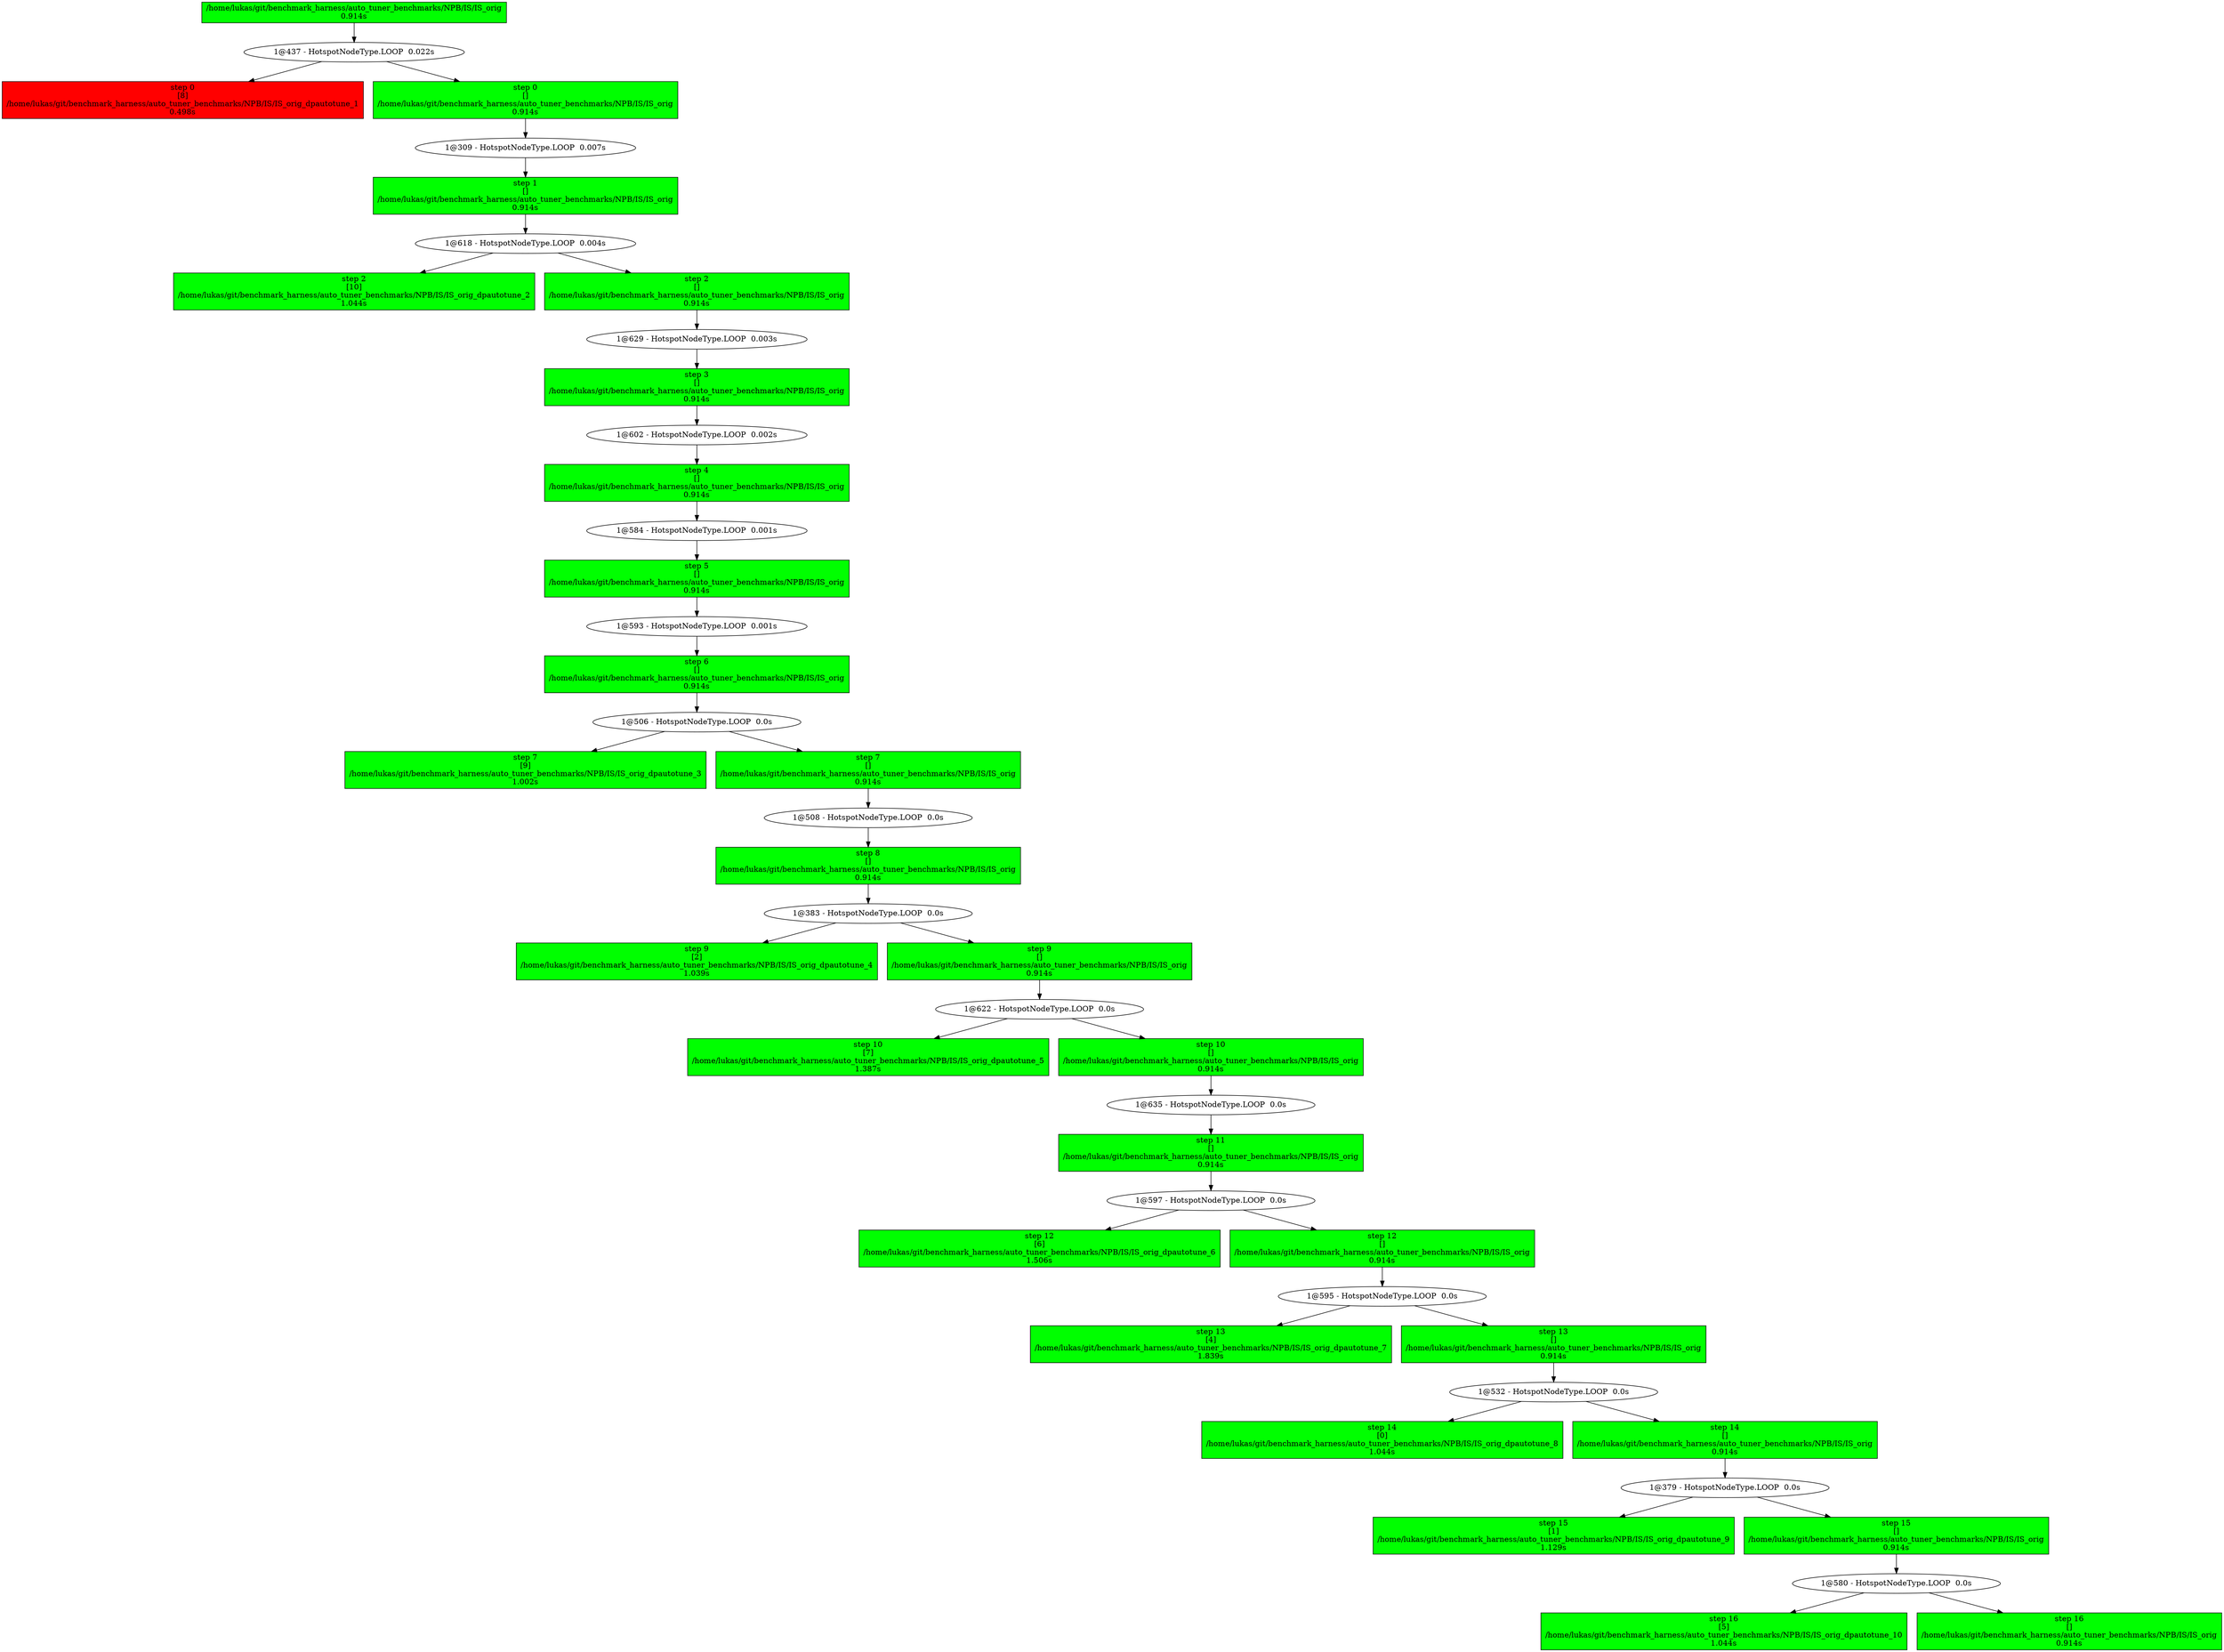 strict digraph  {
"/home/lukas/git/benchmark_harness/auto_tuner_benchmarks/NPB/IS/IS_orig\n0.914s" [color=black, fillcolor=green, style=filled, shape=box];
"1@437 - HotspotNodeType.LOOP  0.022s" [color=black, fillcolor=white, style=filled];
"step 0\n[8]\n/home/lukas/git/benchmark_harness/auto_tuner_benchmarks/NPB/IS/IS_orig_dpautotune_1\n0.498s" [color=black, fillcolor=red, shape=box, style=filled];
"step 0\n[]\n/home/lukas/git/benchmark_harness/auto_tuner_benchmarks/NPB/IS/IS_orig\n0.914s" [color=black, fillcolor=green, shape=box, style=filled];
"1@309 - HotspotNodeType.LOOP  0.007s" [color=black, fillcolor=white, style=filled];
"step 1\n[]\n/home/lukas/git/benchmark_harness/auto_tuner_benchmarks/NPB/IS/IS_orig\n0.914s" [color=black, fillcolor=green, shape=box, style=filled];
"1@618 - HotspotNodeType.LOOP  0.004s" [color=black, fillcolor=white, style=filled];
"step 2\n[10]\n/home/lukas/git/benchmark_harness/auto_tuner_benchmarks/NPB/IS/IS_orig_dpautotune_2\n1.044s" [color=black, fillcolor=green, shape=box, style=filled];
"step 2\n[]\n/home/lukas/git/benchmark_harness/auto_tuner_benchmarks/NPB/IS/IS_orig\n0.914s" [color=black, fillcolor=green, shape=box, style=filled];
"1@629 - HotspotNodeType.LOOP  0.003s" [color=black, fillcolor=white, style=filled];
"step 3\n[]\n/home/lukas/git/benchmark_harness/auto_tuner_benchmarks/NPB/IS/IS_orig\n0.914s" [color=black, fillcolor=green, shape=box, style=filled];
"1@602 - HotspotNodeType.LOOP  0.002s" [color=black, fillcolor=white, style=filled];
"step 4\n[]\n/home/lukas/git/benchmark_harness/auto_tuner_benchmarks/NPB/IS/IS_orig\n0.914s" [color=black, fillcolor=green, shape=box, style=filled];
"1@584 - HotspotNodeType.LOOP  0.001s" [color=black, fillcolor=white, style=filled];
"step 5\n[]\n/home/lukas/git/benchmark_harness/auto_tuner_benchmarks/NPB/IS/IS_orig\n0.914s" [color=black, fillcolor=green, shape=box, style=filled];
"1@593 - HotspotNodeType.LOOP  0.001s" [color=black, fillcolor=white, style=filled];
"step 6\n[]\n/home/lukas/git/benchmark_harness/auto_tuner_benchmarks/NPB/IS/IS_orig\n0.914s" [color=black, fillcolor=green, shape=box, style=filled];
"1@506 - HotspotNodeType.LOOP  0.0s" [color=black, fillcolor=white, style=filled];
"step 7\n[9]\n/home/lukas/git/benchmark_harness/auto_tuner_benchmarks/NPB/IS/IS_orig_dpautotune_3\n1.002s" [color=black, fillcolor=green, shape=box, style=filled];
"step 7\n[]\n/home/lukas/git/benchmark_harness/auto_tuner_benchmarks/NPB/IS/IS_orig\n0.914s" [color=black, fillcolor=green, shape=box, style=filled];
"1@508 - HotspotNodeType.LOOP  0.0s" [color=black, fillcolor=white, style=filled];
"step 8\n[]\n/home/lukas/git/benchmark_harness/auto_tuner_benchmarks/NPB/IS/IS_orig\n0.914s" [color=black, fillcolor=green, shape=box, style=filled];
"1@383 - HotspotNodeType.LOOP  0.0s" [color=black, fillcolor=white, style=filled];
"step 9\n[2]\n/home/lukas/git/benchmark_harness/auto_tuner_benchmarks/NPB/IS/IS_orig_dpautotune_4\n1.039s" [color=black, fillcolor=green, shape=box, style=filled];
"step 9\n[]\n/home/lukas/git/benchmark_harness/auto_tuner_benchmarks/NPB/IS/IS_orig\n0.914s" [color=black, fillcolor=green, shape=box, style=filled];
"1@622 - HotspotNodeType.LOOP  0.0s" [color=black, fillcolor=white, style=filled];
"step 10\n[7]\n/home/lukas/git/benchmark_harness/auto_tuner_benchmarks/NPB/IS/IS_orig_dpautotune_5\n1.387s" [color=black, fillcolor=green, shape=box, style=filled];
"step 10\n[]\n/home/lukas/git/benchmark_harness/auto_tuner_benchmarks/NPB/IS/IS_orig\n0.914s" [color=black, fillcolor=green, shape=box, style=filled];
"1@635 - HotspotNodeType.LOOP  0.0s" [color=black, fillcolor=white, style=filled];
"step 11\n[]\n/home/lukas/git/benchmark_harness/auto_tuner_benchmarks/NPB/IS/IS_orig\n0.914s" [color=black, fillcolor=green, shape=box, style=filled];
"1@597 - HotspotNodeType.LOOP  0.0s" [color=black, fillcolor=white, style=filled];
"step 12\n[6]\n/home/lukas/git/benchmark_harness/auto_tuner_benchmarks/NPB/IS/IS_orig_dpautotune_6\n1.506s" [color=black, fillcolor=green, shape=box, style=filled];
"step 12\n[]\n/home/lukas/git/benchmark_harness/auto_tuner_benchmarks/NPB/IS/IS_orig\n0.914s" [color=black, fillcolor=green, shape=box, style=filled];
"1@595 - HotspotNodeType.LOOP  0.0s" [color=black, fillcolor=white, style=filled];
"step 13\n[4]\n/home/lukas/git/benchmark_harness/auto_tuner_benchmarks/NPB/IS/IS_orig_dpautotune_7\n1.839s" [color=black, fillcolor=green, shape=box, style=filled];
"step 13\n[]\n/home/lukas/git/benchmark_harness/auto_tuner_benchmarks/NPB/IS/IS_orig\n0.914s" [color=black, fillcolor=green, shape=box, style=filled];
"1@532 - HotspotNodeType.LOOP  0.0s" [color=black, fillcolor=white, style=filled];
"step 14\n[0]\n/home/lukas/git/benchmark_harness/auto_tuner_benchmarks/NPB/IS/IS_orig_dpautotune_8\n1.044s" [color=black, fillcolor=green, shape=box, style=filled];
"step 14\n[]\n/home/lukas/git/benchmark_harness/auto_tuner_benchmarks/NPB/IS/IS_orig\n0.914s" [color=black, fillcolor=green, shape=box, style=filled];
"1@379 - HotspotNodeType.LOOP  0.0s" [color=black, fillcolor=white, style=filled];
"step 15\n[1]\n/home/lukas/git/benchmark_harness/auto_tuner_benchmarks/NPB/IS/IS_orig_dpautotune_9\n1.129s" [color=black, fillcolor=green, shape=box, style=filled];
"step 15\n[]\n/home/lukas/git/benchmark_harness/auto_tuner_benchmarks/NPB/IS/IS_orig\n0.914s" [color=black, fillcolor=green, shape=box, style=filled];
"1@580 - HotspotNodeType.LOOP  0.0s" [color=black, fillcolor=white, style=filled];
"step 16\n[5]\n/home/lukas/git/benchmark_harness/auto_tuner_benchmarks/NPB/IS/IS_orig_dpautotune_10\n1.044s" [color=black, fillcolor=green, shape=box, style=filled];
"step 16\n[]\n/home/lukas/git/benchmark_harness/auto_tuner_benchmarks/NPB/IS/IS_orig\n0.914s" [color=black, fillcolor=green, shape=box, style=filled];
"/home/lukas/git/benchmark_harness/auto_tuner_benchmarks/NPB/IS/IS_orig\n0.914s" -> "1@437 - HotspotNodeType.LOOP  0.022s";
"1@437 - HotspotNodeType.LOOP  0.022s" -> "step 0\n[8]\n/home/lukas/git/benchmark_harness/auto_tuner_benchmarks/NPB/IS/IS_orig_dpautotune_1\n0.498s";
"1@437 - HotspotNodeType.LOOP  0.022s" -> "step 0\n[]\n/home/lukas/git/benchmark_harness/auto_tuner_benchmarks/NPB/IS/IS_orig\n0.914s";
"step 0\n[]\n/home/lukas/git/benchmark_harness/auto_tuner_benchmarks/NPB/IS/IS_orig\n0.914s" -> "1@309 - HotspotNodeType.LOOP  0.007s";
"1@309 - HotspotNodeType.LOOP  0.007s" -> "step 1\n[]\n/home/lukas/git/benchmark_harness/auto_tuner_benchmarks/NPB/IS/IS_orig\n0.914s";
"step 1\n[]\n/home/lukas/git/benchmark_harness/auto_tuner_benchmarks/NPB/IS/IS_orig\n0.914s" -> "1@618 - HotspotNodeType.LOOP  0.004s";
"1@618 - HotspotNodeType.LOOP  0.004s" -> "step 2\n[10]\n/home/lukas/git/benchmark_harness/auto_tuner_benchmarks/NPB/IS/IS_orig_dpautotune_2\n1.044s";
"1@618 - HotspotNodeType.LOOP  0.004s" -> "step 2\n[]\n/home/lukas/git/benchmark_harness/auto_tuner_benchmarks/NPB/IS/IS_orig\n0.914s";
"step 2\n[]\n/home/lukas/git/benchmark_harness/auto_tuner_benchmarks/NPB/IS/IS_orig\n0.914s" -> "1@629 - HotspotNodeType.LOOP  0.003s";
"1@629 - HotspotNodeType.LOOP  0.003s" -> "step 3\n[]\n/home/lukas/git/benchmark_harness/auto_tuner_benchmarks/NPB/IS/IS_orig\n0.914s";
"step 3\n[]\n/home/lukas/git/benchmark_harness/auto_tuner_benchmarks/NPB/IS/IS_orig\n0.914s" -> "1@602 - HotspotNodeType.LOOP  0.002s";
"1@602 - HotspotNodeType.LOOP  0.002s" -> "step 4\n[]\n/home/lukas/git/benchmark_harness/auto_tuner_benchmarks/NPB/IS/IS_orig\n0.914s";
"step 4\n[]\n/home/lukas/git/benchmark_harness/auto_tuner_benchmarks/NPB/IS/IS_orig\n0.914s" -> "1@584 - HotspotNodeType.LOOP  0.001s";
"1@584 - HotspotNodeType.LOOP  0.001s" -> "step 5\n[]\n/home/lukas/git/benchmark_harness/auto_tuner_benchmarks/NPB/IS/IS_orig\n0.914s";
"step 5\n[]\n/home/lukas/git/benchmark_harness/auto_tuner_benchmarks/NPB/IS/IS_orig\n0.914s" -> "1@593 - HotspotNodeType.LOOP  0.001s";
"1@593 - HotspotNodeType.LOOP  0.001s" -> "step 6\n[]\n/home/lukas/git/benchmark_harness/auto_tuner_benchmarks/NPB/IS/IS_orig\n0.914s";
"step 6\n[]\n/home/lukas/git/benchmark_harness/auto_tuner_benchmarks/NPB/IS/IS_orig\n0.914s" -> "1@506 - HotspotNodeType.LOOP  0.0s";
"1@506 - HotspotNodeType.LOOP  0.0s" -> "step 7\n[9]\n/home/lukas/git/benchmark_harness/auto_tuner_benchmarks/NPB/IS/IS_orig_dpautotune_3\n1.002s";
"1@506 - HotspotNodeType.LOOP  0.0s" -> "step 7\n[]\n/home/lukas/git/benchmark_harness/auto_tuner_benchmarks/NPB/IS/IS_orig\n0.914s";
"step 7\n[]\n/home/lukas/git/benchmark_harness/auto_tuner_benchmarks/NPB/IS/IS_orig\n0.914s" -> "1@508 - HotspotNodeType.LOOP  0.0s";
"1@508 - HotspotNodeType.LOOP  0.0s" -> "step 8\n[]\n/home/lukas/git/benchmark_harness/auto_tuner_benchmarks/NPB/IS/IS_orig\n0.914s";
"step 8\n[]\n/home/lukas/git/benchmark_harness/auto_tuner_benchmarks/NPB/IS/IS_orig\n0.914s" -> "1@383 - HotspotNodeType.LOOP  0.0s";
"1@383 - HotspotNodeType.LOOP  0.0s" -> "step 9\n[2]\n/home/lukas/git/benchmark_harness/auto_tuner_benchmarks/NPB/IS/IS_orig_dpautotune_4\n1.039s";
"1@383 - HotspotNodeType.LOOP  0.0s" -> "step 9\n[]\n/home/lukas/git/benchmark_harness/auto_tuner_benchmarks/NPB/IS/IS_orig\n0.914s";
"step 9\n[]\n/home/lukas/git/benchmark_harness/auto_tuner_benchmarks/NPB/IS/IS_orig\n0.914s" -> "1@622 - HotspotNodeType.LOOP  0.0s";
"1@622 - HotspotNodeType.LOOP  0.0s" -> "step 10\n[7]\n/home/lukas/git/benchmark_harness/auto_tuner_benchmarks/NPB/IS/IS_orig_dpautotune_5\n1.387s";
"1@622 - HotspotNodeType.LOOP  0.0s" -> "step 10\n[]\n/home/lukas/git/benchmark_harness/auto_tuner_benchmarks/NPB/IS/IS_orig\n0.914s";
"step 10\n[]\n/home/lukas/git/benchmark_harness/auto_tuner_benchmarks/NPB/IS/IS_orig\n0.914s" -> "1@635 - HotspotNodeType.LOOP  0.0s";
"1@635 - HotspotNodeType.LOOP  0.0s" -> "step 11\n[]\n/home/lukas/git/benchmark_harness/auto_tuner_benchmarks/NPB/IS/IS_orig\n0.914s";
"step 11\n[]\n/home/lukas/git/benchmark_harness/auto_tuner_benchmarks/NPB/IS/IS_orig\n0.914s" -> "1@597 - HotspotNodeType.LOOP  0.0s";
"1@597 - HotspotNodeType.LOOP  0.0s" -> "step 12\n[6]\n/home/lukas/git/benchmark_harness/auto_tuner_benchmarks/NPB/IS/IS_orig_dpautotune_6\n1.506s";
"1@597 - HotspotNodeType.LOOP  0.0s" -> "step 12\n[]\n/home/lukas/git/benchmark_harness/auto_tuner_benchmarks/NPB/IS/IS_orig\n0.914s";
"step 12\n[]\n/home/lukas/git/benchmark_harness/auto_tuner_benchmarks/NPB/IS/IS_orig\n0.914s" -> "1@595 - HotspotNodeType.LOOP  0.0s";
"1@595 - HotspotNodeType.LOOP  0.0s" -> "step 13\n[4]\n/home/lukas/git/benchmark_harness/auto_tuner_benchmarks/NPB/IS/IS_orig_dpautotune_7\n1.839s";
"1@595 - HotspotNodeType.LOOP  0.0s" -> "step 13\n[]\n/home/lukas/git/benchmark_harness/auto_tuner_benchmarks/NPB/IS/IS_orig\n0.914s";
"step 13\n[]\n/home/lukas/git/benchmark_harness/auto_tuner_benchmarks/NPB/IS/IS_orig\n0.914s" -> "1@532 - HotspotNodeType.LOOP  0.0s";
"1@532 - HotspotNodeType.LOOP  0.0s" -> "step 14\n[0]\n/home/lukas/git/benchmark_harness/auto_tuner_benchmarks/NPB/IS/IS_orig_dpautotune_8\n1.044s";
"1@532 - HotspotNodeType.LOOP  0.0s" -> "step 14\n[]\n/home/lukas/git/benchmark_harness/auto_tuner_benchmarks/NPB/IS/IS_orig\n0.914s";
"step 14\n[]\n/home/lukas/git/benchmark_harness/auto_tuner_benchmarks/NPB/IS/IS_orig\n0.914s" -> "1@379 - HotspotNodeType.LOOP  0.0s";
"1@379 - HotspotNodeType.LOOP  0.0s" -> "step 15\n[1]\n/home/lukas/git/benchmark_harness/auto_tuner_benchmarks/NPB/IS/IS_orig_dpautotune_9\n1.129s";
"1@379 - HotspotNodeType.LOOP  0.0s" -> "step 15\n[]\n/home/lukas/git/benchmark_harness/auto_tuner_benchmarks/NPB/IS/IS_orig\n0.914s";
"step 15\n[]\n/home/lukas/git/benchmark_harness/auto_tuner_benchmarks/NPB/IS/IS_orig\n0.914s" -> "1@580 - HotspotNodeType.LOOP  0.0s";
"1@580 - HotspotNodeType.LOOP  0.0s" -> "step 16\n[5]\n/home/lukas/git/benchmark_harness/auto_tuner_benchmarks/NPB/IS/IS_orig_dpautotune_10\n1.044s";
"1@580 - HotspotNodeType.LOOP  0.0s" -> "step 16\n[]\n/home/lukas/git/benchmark_harness/auto_tuner_benchmarks/NPB/IS/IS_orig\n0.914s";
}

